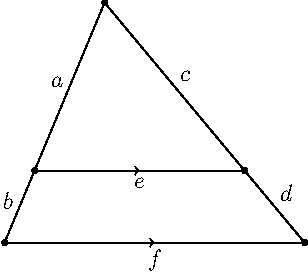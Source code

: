 // Thales' First Theorem states that
// let ABC be a triangle
// let D be a point on AB
// let DE be a parallel line to BC inside triangle ABC
// then AD / DB = AE / EC
// and AD / AB = AE / AC = DE / BC


import geometry;


// Define points for triangle
point A = (50.0, 120.0),
	B = (0.0, 0.0),
	C = (150.0, 0.0);


// Define and draw main triangle
triangle maintrig = triangle(A, B, C);
draw(maintrig);


// Define point on AB and AC
transform scalar = scale(0.7, A);
point D = scalar * B;
point E = scalar * C;


// Draw parallel lines
draw(D--E, Arrow(TeXHead, Relative(0.5)));
draw(B--C, Arrow(TeXHead, Relative(0.5)));


// Label segments and mark points accordingly
label("$a$", A--D);
label("$b$", D--B);
label("$c$", A--E, NE);
label("$d$", E--C, NE);
label("$e$", D--E);
label("$f$", B--C);

dot(A);
dot(B);
dot(C);
dot(D);
dot(E);
